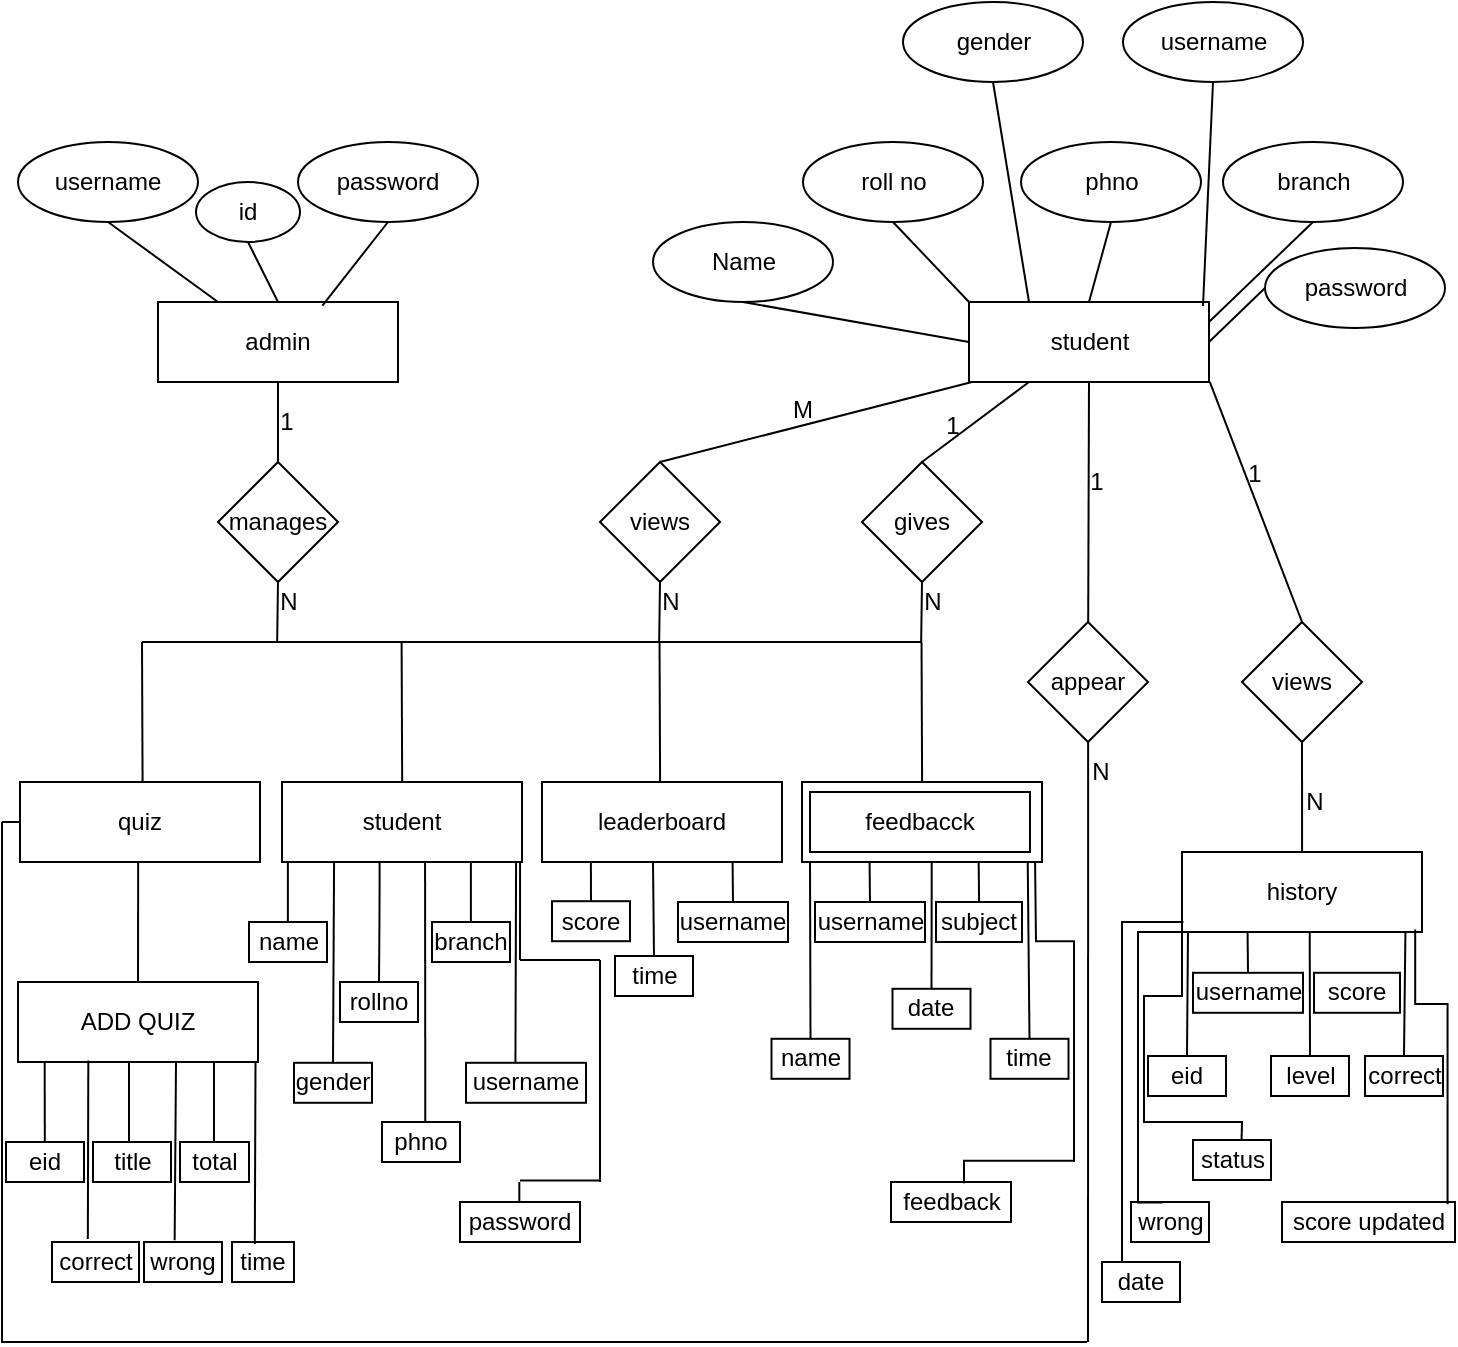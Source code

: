 <mxfile version="15.2.9" type="github">
  <diagram id="kgpKYQtTHZ0yAKxKKP6v" name="Page-1">
    <mxGraphModel dx="1351" dy="769" grid="1" gridSize="10" guides="1" tooltips="1" connect="1" arrows="1" fold="1" page="1" pageScale="1" pageWidth="850" pageHeight="1100" math="0" shadow="0">
      <root>
        <mxCell id="0" />
        <mxCell id="1" parent="0" />
        <mxCell id="Yq7Mh-y1mIm_HaebA1xc-1" value="admin" style="rounded=0;whiteSpace=wrap;html=1;labelBackgroundColor=none;fillColor=none;" parent="1" vertex="1">
          <mxGeometry x="198" y="160" width="120" height="40" as="geometry" />
        </mxCell>
        <mxCell id="Yq7Mh-y1mIm_HaebA1xc-2" value="student" style="rounded=0;whiteSpace=wrap;html=1;labelBackgroundColor=none;fillColor=none;" parent="1" vertex="1">
          <mxGeometry x="603.5" y="160" width="120" height="40" as="geometry" />
        </mxCell>
        <mxCell id="Yq7Mh-y1mIm_HaebA1xc-3" value="username" style="ellipse;whiteSpace=wrap;html=1;labelBackgroundColor=none;fillColor=none;" parent="1" vertex="1">
          <mxGeometry x="128" y="80" width="90" height="40" as="geometry" />
        </mxCell>
        <mxCell id="Yq7Mh-y1mIm_HaebA1xc-4" value="password" style="ellipse;whiteSpace=wrap;html=1;labelBackgroundColor=none;fillColor=none;" parent="1" vertex="1">
          <mxGeometry x="268" y="80" width="90" height="40" as="geometry" />
        </mxCell>
        <mxCell id="Yq7Mh-y1mIm_HaebA1xc-7" value="" style="endArrow=none;html=1;entryX=0.5;entryY=1;entryDx=0;entryDy=0;exitX=0.25;exitY=0;exitDx=0;exitDy=0;labelBackgroundColor=none;" parent="1" source="Yq7Mh-y1mIm_HaebA1xc-1" target="Yq7Mh-y1mIm_HaebA1xc-3" edge="1">
          <mxGeometry width="50" height="50" relative="1" as="geometry">
            <mxPoint x="248" y="160" as="sourcePoint" />
            <mxPoint x="488" y="290" as="targetPoint" />
          </mxGeometry>
        </mxCell>
        <mxCell id="Yq7Mh-y1mIm_HaebA1xc-8" value="" style="endArrow=none;html=1;entryX=0.5;entryY=1;entryDx=0;entryDy=0;exitX=0.685;exitY=0.044;exitDx=0;exitDy=0;exitPerimeter=0;labelBackgroundColor=none;" parent="1" source="Yq7Mh-y1mIm_HaebA1xc-1" target="Yq7Mh-y1mIm_HaebA1xc-4" edge="1">
          <mxGeometry width="50" height="50" relative="1" as="geometry">
            <mxPoint x="238" y="170" as="sourcePoint" />
            <mxPoint x="214.715" y="124.188" as="targetPoint" />
          </mxGeometry>
        </mxCell>
        <mxCell id="Yq7Mh-y1mIm_HaebA1xc-10" value="roll no" style="ellipse;whiteSpace=wrap;html=1;labelBackgroundColor=none;fillColor=none;" parent="1" vertex="1">
          <mxGeometry x="520.5" y="80" width="90" height="40" as="geometry" />
        </mxCell>
        <mxCell id="Yq7Mh-y1mIm_HaebA1xc-16" value="phno" style="ellipse;whiteSpace=wrap;html=1;labelBackgroundColor=none;fillColor=none;" parent="1" vertex="1">
          <mxGeometry x="629.5" y="80" width="90" height="40" as="geometry" />
        </mxCell>
        <mxCell id="Yq7Mh-y1mIm_HaebA1xc-17" value="branch" style="ellipse;whiteSpace=wrap;html=1;fillColor=none;" parent="1" vertex="1">
          <mxGeometry x="730.5" y="80" width="90" height="40" as="geometry" />
        </mxCell>
        <mxCell id="Yq7Mh-y1mIm_HaebA1xc-18" value="gender" style="ellipse;whiteSpace=wrap;html=1;labelBackgroundColor=none;fillColor=none;" parent="1" vertex="1">
          <mxGeometry x="570.5" y="10" width="90" height="40" as="geometry" />
        </mxCell>
        <mxCell id="Yq7Mh-y1mIm_HaebA1xc-19" value="password" style="ellipse;whiteSpace=wrap;html=1;fillColor=none;" parent="1" vertex="1">
          <mxGeometry x="751.5" y="133" width="90" height="40" as="geometry" />
        </mxCell>
        <mxCell id="Yq7Mh-y1mIm_HaebA1xc-20" value="username" style="ellipse;whiteSpace=wrap;html=1;labelBackgroundColor=none;fillColor=none;" parent="1" vertex="1">
          <mxGeometry x="680.5" y="10" width="90" height="40" as="geometry" />
        </mxCell>
        <mxCell id="Yq7Mh-y1mIm_HaebA1xc-21" value="Name" style="ellipse;whiteSpace=wrap;html=1;labelBackgroundColor=none;fillColor=none;" parent="1" vertex="1">
          <mxGeometry x="445.5" y="120" width="90" height="40" as="geometry" />
        </mxCell>
        <mxCell id="Yq7Mh-y1mIm_HaebA1xc-26" value="" style="endArrow=none;html=1;entryX=0.5;entryY=1;entryDx=0;entryDy=0;labelBackgroundColor=none;" parent="1" target="Yq7Mh-y1mIm_HaebA1xc-20" edge="1">
          <mxGeometry width="50" height="50" relative="1" as="geometry">
            <mxPoint x="720.5" y="162" as="sourcePoint" />
            <mxPoint x="720.5" y="90" as="targetPoint" />
          </mxGeometry>
        </mxCell>
        <mxCell id="Yq7Mh-y1mIm_HaebA1xc-27" value="" style="endArrow=none;html=1;exitX=0.25;exitY=0;exitDx=0;exitDy=0;entryX=0.5;entryY=1;entryDx=0;entryDy=0;labelBackgroundColor=none;" parent="1" source="Yq7Mh-y1mIm_HaebA1xc-2" target="Yq7Mh-y1mIm_HaebA1xc-18" edge="1">
          <mxGeometry width="50" height="50" relative="1" as="geometry">
            <mxPoint x="620.5" y="172.0" as="sourcePoint" />
            <mxPoint x="620.5" y="60" as="targetPoint" />
          </mxGeometry>
        </mxCell>
        <mxCell id="Yq7Mh-y1mIm_HaebA1xc-28" value="" style="endArrow=none;html=1;entryX=0.5;entryY=1;entryDx=0;entryDy=0;exitX=1;exitY=0.25;exitDx=0;exitDy=0;labelBackgroundColor=none;" parent="1" source="Yq7Mh-y1mIm_HaebA1xc-2" target="Yq7Mh-y1mIm_HaebA1xc-17" edge="1">
          <mxGeometry width="50" height="50" relative="1" as="geometry">
            <mxPoint x="733.06" y="181.96" as="sourcePoint" />
            <mxPoint x="745.5" y="70.0" as="targetPoint" />
          </mxGeometry>
        </mxCell>
        <mxCell id="Yq7Mh-y1mIm_HaebA1xc-29" value="" style="endArrow=none;html=1;entryX=0;entryY=0.5;entryDx=0;entryDy=0;exitX=1;exitY=0.5;exitDx=0;exitDy=0;labelBackgroundColor=none;" parent="1" source="Yq7Mh-y1mIm_HaebA1xc-2" target="Yq7Mh-y1mIm_HaebA1xc-19" edge="1">
          <mxGeometry width="50" height="50" relative="1" as="geometry">
            <mxPoint x="743.06" y="191.96" as="sourcePoint" />
            <mxPoint x="755.5" y="80.0" as="targetPoint" />
          </mxGeometry>
        </mxCell>
        <mxCell id="Yq7Mh-y1mIm_HaebA1xc-30" value="" style="endArrow=none;html=1;entryX=0;entryY=0.5;entryDx=0;entryDy=0;exitX=0.5;exitY=1;exitDx=0;exitDy=0;labelBackgroundColor=none;" parent="1" source="Yq7Mh-y1mIm_HaebA1xc-21" target="Yq7Mh-y1mIm_HaebA1xc-2" edge="1">
          <mxGeometry width="50" height="50" relative="1" as="geometry">
            <mxPoint x="753.06" y="201.96" as="sourcePoint" />
            <mxPoint x="765.5" y="90.0" as="targetPoint" />
          </mxGeometry>
        </mxCell>
        <mxCell id="Yq7Mh-y1mIm_HaebA1xc-31" value="" style="endArrow=none;html=1;entryX=0.5;entryY=1;entryDx=0;entryDy=0;exitX=0;exitY=0;exitDx=0;exitDy=0;labelBackgroundColor=none;" parent="1" source="Yq7Mh-y1mIm_HaebA1xc-2" target="Yq7Mh-y1mIm_HaebA1xc-10" edge="1">
          <mxGeometry width="50" height="50" relative="1" as="geometry">
            <mxPoint x="763.06" y="211.96" as="sourcePoint" />
            <mxPoint x="775.5" y="100.0" as="targetPoint" />
          </mxGeometry>
        </mxCell>
        <mxCell id="Yq7Mh-y1mIm_HaebA1xc-32" value="" style="endArrow=none;html=1;entryX=0.5;entryY=1;entryDx=0;entryDy=0;exitX=0.5;exitY=0;exitDx=0;exitDy=0;labelBackgroundColor=none;" parent="1" source="Yq7Mh-y1mIm_HaebA1xc-2" target="Yq7Mh-y1mIm_HaebA1xc-16" edge="1">
          <mxGeometry width="50" height="50" relative="1" as="geometry">
            <mxPoint x="773.06" y="221.96" as="sourcePoint" />
            <mxPoint x="785.5" y="110.0" as="targetPoint" />
          </mxGeometry>
        </mxCell>
        <mxCell id="Yq7Mh-y1mIm_HaebA1xc-34" value="quiz" style="rounded=0;whiteSpace=wrap;html=1;labelBackgroundColor=none;fillColor=none;" parent="1" vertex="1">
          <mxGeometry x="129" y="400" width="120" height="40" as="geometry" />
        </mxCell>
        <mxCell id="Yq7Mh-y1mIm_HaebA1xc-35" value="manages" style="rhombus;whiteSpace=wrap;html=1;labelBackgroundColor=none;fillColor=none;" parent="1" vertex="1">
          <mxGeometry x="228" y="240" width="60" height="60" as="geometry" />
        </mxCell>
        <mxCell id="Yq7Mh-y1mIm_HaebA1xc-36" value="" style="endArrow=none;html=1;entryX=0.5;entryY=1;entryDx=0;entryDy=0;exitX=0.5;exitY=0;exitDx=0;exitDy=0;labelBackgroundColor=none;" parent="1" source="Yq7Mh-y1mIm_HaebA1xc-35" target="Yq7Mh-y1mIm_HaebA1xc-1" edge="1">
          <mxGeometry width="50" height="50" relative="1" as="geometry">
            <mxPoint x="300" y="270" as="sourcePoint" />
            <mxPoint x="350" y="220" as="targetPoint" />
          </mxGeometry>
        </mxCell>
        <mxCell id="Yq7Mh-y1mIm_HaebA1xc-38" value="" style="endArrow=none;html=1;exitX=0.5;exitY=0;exitDx=0;exitDy=0;labelBackgroundColor=none;" parent="1" edge="1">
          <mxGeometry width="50" height="50" relative="1" as="geometry">
            <mxPoint x="257.58" y="330" as="sourcePoint" />
            <mxPoint x="258" y="300" as="targetPoint" />
          </mxGeometry>
        </mxCell>
        <mxCell id="Yq7Mh-y1mIm_HaebA1xc-39" value="appear" style="rhombus;whiteSpace=wrap;html=1;labelBackgroundColor=none;fillColor=none;" parent="1" vertex="1">
          <mxGeometry x="633" y="320" width="60" height="60" as="geometry" />
        </mxCell>
        <mxCell id="Yq7Mh-y1mIm_HaebA1xc-41" value="" style="endArrow=none;html=1;entryX=0.5;entryY=1;entryDx=0;entryDy=0;labelBackgroundColor=none;" parent="1" source="Yq7Mh-y1mIm_HaebA1xc-39" target="Yq7Mh-y1mIm_HaebA1xc-2" edge="1">
          <mxGeometry width="50" height="50" relative="1" as="geometry">
            <mxPoint x="420" y="230" as="sourcePoint" />
            <mxPoint x="470" y="180" as="targetPoint" />
          </mxGeometry>
        </mxCell>
        <mxCell id="Yq7Mh-y1mIm_HaebA1xc-44" value="" style="endArrow=none;html=1;exitX=0.5;exitY=0;exitDx=0;exitDy=0;labelBackgroundColor=none;" parent="1" edge="1">
          <mxGeometry width="50" height="50" relative="1" as="geometry">
            <mxPoint x="188" y="500" as="sourcePoint" />
            <mxPoint x="188.08" y="440" as="targetPoint" />
          </mxGeometry>
        </mxCell>
        <mxCell id="Yq7Mh-y1mIm_HaebA1xc-52" value="" style="endArrow=none;html=1;labelBackgroundColor=none;" parent="1" edge="1">
          <mxGeometry width="50" height="50" relative="1" as="geometry">
            <mxPoint x="190" y="330" as="sourcePoint" />
            <mxPoint x="580" y="330" as="targetPoint" />
          </mxGeometry>
        </mxCell>
        <mxCell id="Yq7Mh-y1mIm_HaebA1xc-53" value="" style="endArrow=none;html=1;exitX=0.5;exitY=0;exitDx=0;exitDy=0;labelBackgroundColor=none;" parent="1" edge="1">
          <mxGeometry width="50" height="50" relative="1" as="geometry">
            <mxPoint x="190.29" y="400" as="sourcePoint" />
            <mxPoint x="190" y="330" as="targetPoint" />
          </mxGeometry>
        </mxCell>
        <mxCell id="Yq7Mh-y1mIm_HaebA1xc-54" value="student" style="rounded=0;whiteSpace=wrap;html=1;labelBackgroundColor=none;fillColor=none;" parent="1" vertex="1">
          <mxGeometry x="260" y="400" width="120" height="40" as="geometry" />
        </mxCell>
        <mxCell id="Yq7Mh-y1mIm_HaebA1xc-57" value="leaderboard" style="rounded=0;whiteSpace=wrap;html=1;labelBackgroundColor=none;fillColor=none;" parent="1" vertex="1">
          <mxGeometry x="390" y="400" width="120" height="40" as="geometry" />
        </mxCell>
        <mxCell id="Yq7Mh-y1mIm_HaebA1xc-59" value="" style="endArrow=none;html=1;labelBackgroundColor=none;exitX=0.5;exitY=0;exitDx=0;exitDy=0;" parent="1" edge="1" source="Yq7Mh-y1mIm_HaebA1xc-88">
          <mxGeometry width="50" height="50" relative="1" as="geometry">
            <mxPoint x="485.21" y="470" as="sourcePoint" />
            <mxPoint x="485.29" y="440" as="targetPoint" />
          </mxGeometry>
        </mxCell>
        <mxCell id="Yq7Mh-y1mIm_HaebA1xc-60" value="" style="rounded=0;whiteSpace=wrap;html=1;labelBackgroundColor=none;fillColor=none;" parent="1" vertex="1">
          <mxGeometry x="520" y="400" width="120" height="40" as="geometry" />
        </mxCell>
        <mxCell id="Yq7Mh-y1mIm_HaebA1xc-63" value="" style="endArrow=none;html=1;entryX=0.5;entryY=1;entryDx=0;entryDy=0;exitX=0.5;exitY=0;exitDx=0;exitDy=0;labelBackgroundColor=none;" parent="1" edge="1">
          <mxGeometry width="50" height="50" relative="1" as="geometry">
            <mxPoint x="141.41" y="580" as="sourcePoint" />
            <mxPoint x="141.33" y="540" as="targetPoint" />
          </mxGeometry>
        </mxCell>
        <mxCell id="Yq7Mh-y1mIm_HaebA1xc-64" value="ADD QUIZ" style="rounded=0;whiteSpace=wrap;html=1;labelBackgroundColor=none;fillColor=none;" parent="1" vertex="1">
          <mxGeometry x="128" y="500" width="120" height="40" as="geometry" />
        </mxCell>
        <mxCell id="Yq7Mh-y1mIm_HaebA1xc-66" value="" style="endArrow=none;html=1;entryX=0.5;entryY=1;entryDx=0;entryDy=0;exitX=0.5;exitY=0;exitDx=0;exitDy=0;labelBackgroundColor=none;" parent="1" edge="1">
          <mxGeometry width="50" height="50" relative="1" as="geometry">
            <mxPoint x="183.5" y="580" as="sourcePoint" />
            <mxPoint x="183.5" y="540" as="targetPoint" />
          </mxGeometry>
        </mxCell>
        <mxCell id="Yq7Mh-y1mIm_HaebA1xc-70" value="" style="endArrow=none;html=1;entryX=0.343;entryY=0.982;entryDx=0;entryDy=0;exitX=0.389;exitY=-0.078;exitDx=0;exitDy=0;entryPerimeter=0;labelBackgroundColor=none;exitPerimeter=0;" parent="1" edge="1">
          <mxGeometry width="50" height="50" relative="1" as="geometry">
            <mxPoint x="162.921" y="628.44" as="sourcePoint" />
            <mxPoint x="163.16" y="539.28" as="targetPoint" />
          </mxGeometry>
        </mxCell>
        <mxCell id="Yq7Mh-y1mIm_HaebA1xc-76" value="" style="endArrow=none;html=1;entryX=0.5;entryY=1;entryDx=0;entryDy=0;exitX=0.393;exitY=-0.042;exitDx=0;exitDy=0;labelBackgroundColor=none;exitPerimeter=0;" parent="1" edge="1" source="Yq7Mh-y1mIm_HaebA1xc-96">
          <mxGeometry width="50" height="50" relative="1" as="geometry">
            <mxPoint x="206.25" y="610" as="sourcePoint" />
            <mxPoint x="207" y="540" as="targetPoint" />
          </mxGeometry>
        </mxCell>
        <mxCell id="Yq7Mh-y1mIm_HaebA1xc-80" value="" style="endArrow=none;html=1;entryX=0.5;entryY=1;entryDx=0;entryDy=0;labelBackgroundColor=none;" parent="1" edge="1">
          <mxGeometry width="50" height="50" relative="1" as="geometry">
            <mxPoint x="262.94" y="470" as="sourcePoint" />
            <mxPoint x="262.94" y="440" as="targetPoint" />
            <Array as="points">
              <mxPoint x="262.94" y="460" />
            </Array>
          </mxGeometry>
        </mxCell>
        <mxCell id="Yq7Mh-y1mIm_HaebA1xc-82" value="" style="endArrow=none;html=1;exitX=0.5;exitY=0;exitDx=0;exitDy=0;labelBackgroundColor=none;" parent="1" edge="1">
          <mxGeometry width="50" height="50" relative="1" as="geometry">
            <mxPoint x="320.09" y="400" as="sourcePoint" />
            <mxPoint x="319.8" y="330" as="targetPoint" />
          </mxGeometry>
        </mxCell>
        <mxCell id="Yq7Mh-y1mIm_HaebA1xc-83" value="" style="endArrow=none;html=1;exitX=0.5;exitY=0;exitDx=0;exitDy=0;labelBackgroundColor=none;" parent="1" edge="1">
          <mxGeometry width="50" height="50" relative="1" as="geometry">
            <mxPoint x="449.05" y="400" as="sourcePoint" />
            <mxPoint x="448.76" y="330" as="targetPoint" />
          </mxGeometry>
        </mxCell>
        <mxCell id="Yq7Mh-y1mIm_HaebA1xc-84" value="" style="endArrow=none;html=1;exitX=0.5;exitY=0;exitDx=0;exitDy=0;labelBackgroundColor=none;" parent="1" edge="1">
          <mxGeometry width="50" height="50" relative="1" as="geometry">
            <mxPoint x="580.05" y="400" as="sourcePoint" />
            <mxPoint x="579.76" y="330" as="targetPoint" />
          </mxGeometry>
        </mxCell>
        <mxCell id="Yq7Mh-y1mIm_HaebA1xc-85" value="&lt;span&gt;feedbacck&lt;/span&gt;" style="rounded=0;whiteSpace=wrap;html=1;labelBackgroundColor=none;fillColor=none;" parent="1" vertex="1">
          <mxGeometry x="524" y="405" width="110" height="30" as="geometry" />
        </mxCell>
        <mxCell id="Yq7Mh-y1mIm_HaebA1xc-86" value="name" style="rounded=0;whiteSpace=wrap;html=1;labelBackgroundColor=none;fillColor=none;" parent="1" vertex="1">
          <mxGeometry x="243.5" y="470" width="39" height="20" as="geometry" />
        </mxCell>
        <mxCell id="Yq7Mh-y1mIm_HaebA1xc-88" value="username" style="rounded=0;whiteSpace=wrap;html=1;labelBackgroundColor=none;fillColor=none;" parent="1" vertex="1">
          <mxGeometry x="458" y="460" width="55" height="20" as="geometry" />
        </mxCell>
        <mxCell id="Yq7Mh-y1mIm_HaebA1xc-89" value="" style="endArrow=none;html=1;entryX=0.5;entryY=1;entryDx=0;entryDy=0;exitX=0.5;exitY=0;exitDx=0;exitDy=0;labelBackgroundColor=none;" parent="1" edge="1" source="Yq7Mh-y1mIm_HaebA1xc-91">
          <mxGeometry width="50" height="50" relative="1" as="geometry">
            <mxPoint x="524" y="479.6" as="sourcePoint" />
            <mxPoint x="524" y="439.6" as="targetPoint" />
          </mxGeometry>
        </mxCell>
        <mxCell id="Yq7Mh-y1mIm_HaebA1xc-90" value="" style="endArrow=none;html=1;entryX=0.5;entryY=1;entryDx=0;entryDy=0;labelBackgroundColor=none;exitX=0.5;exitY=0;exitDx=0;exitDy=0;" parent="1" edge="1" source="Yq7Mh-y1mIm_HaebA1xc-92">
          <mxGeometry width="50" height="50" relative="1" as="geometry">
            <mxPoint x="585" y="480" as="sourcePoint" />
            <mxPoint x="584.86" y="440" as="targetPoint" />
          </mxGeometry>
        </mxCell>
        <mxCell id="Yq7Mh-y1mIm_HaebA1xc-91" value="name" style="rounded=0;whiteSpace=wrap;html=1;labelBackgroundColor=none;fillColor=none;" parent="1" vertex="1">
          <mxGeometry x="504.75" y="528.4" width="39" height="20" as="geometry" />
        </mxCell>
        <mxCell id="Yq7Mh-y1mIm_HaebA1xc-92" value="date" style="rounded=0;whiteSpace=wrap;html=1;labelBackgroundColor=none;fillColor=none;" parent="1" vertex="1">
          <mxGeometry x="565.25" y="503.4" width="39" height="20" as="geometry" />
        </mxCell>
        <mxCell id="Yq7Mh-y1mIm_HaebA1xc-93" value="eid" style="rounded=0;whiteSpace=wrap;html=1;labelBackgroundColor=none;fillColor=none;" parent="1" vertex="1">
          <mxGeometry x="122" y="580" width="39" height="20" as="geometry" />
        </mxCell>
        <mxCell id="Yq7Mh-y1mIm_HaebA1xc-94" value="&lt;font style=&quot;font-size: 12px&quot;&gt;correct&lt;/font&gt;" style="rounded=0;whiteSpace=wrap;html=1;labelBackgroundColor=none;fillColor=none;" parent="1" vertex="1">
          <mxGeometry x="145" y="630" width="43.5" height="20" as="geometry" />
        </mxCell>
        <mxCell id="Yq7Mh-y1mIm_HaebA1xc-95" value="title" style="rounded=0;whiteSpace=wrap;html=1;labelBackgroundColor=none;fillColor=none;" parent="1" vertex="1">
          <mxGeometry x="165.5" y="580" width="39" height="20" as="geometry" />
        </mxCell>
        <mxCell id="Yq7Mh-y1mIm_HaebA1xc-96" value="wrong" style="rounded=0;whiteSpace=wrap;html=1;labelBackgroundColor=none;fillColor=none;" parent="1" vertex="1">
          <mxGeometry x="191" y="630" width="39" height="20" as="geometry" />
        </mxCell>
        <mxCell id="Yq7Mh-y1mIm_HaebA1xc-99" value="" style="endArrow=none;html=1;entryX=0.5;entryY=1;entryDx=0;entryDy=0;labelBackgroundColor=none;" parent="1" edge="1">
          <mxGeometry width="50" height="50" relative="1" as="geometry">
            <mxPoint x="663" y="680" as="sourcePoint" />
            <mxPoint x="663.08" y="380" as="targetPoint" />
          </mxGeometry>
        </mxCell>
        <mxCell id="Yq7Mh-y1mIm_HaebA1xc-100" value="" style="endArrow=none;html=1;labelBackgroundColor=none;" parent="1" edge="1">
          <mxGeometry width="50" height="50" relative="1" as="geometry">
            <mxPoint x="662.5" y="680" as="sourcePoint" />
            <mxPoint x="119.5" y="680" as="targetPoint" />
          </mxGeometry>
        </mxCell>
        <mxCell id="Yq7Mh-y1mIm_HaebA1xc-101" value="" style="endArrow=none;html=1;labelBackgroundColor=none;" parent="1" edge="1">
          <mxGeometry width="50" height="50" relative="1" as="geometry">
            <mxPoint x="120" y="680" as="sourcePoint" />
            <mxPoint x="120" y="420" as="targetPoint" />
          </mxGeometry>
        </mxCell>
        <mxCell id="Yq7Mh-y1mIm_HaebA1xc-102" value="" style="endArrow=none;html=1;exitX=0;exitY=0.5;exitDx=0;exitDy=0;labelBackgroundColor=none;" parent="1" source="Yq7Mh-y1mIm_HaebA1xc-34" edge="1">
          <mxGeometry width="50" height="50" relative="1" as="geometry">
            <mxPoint x="190" y="430" as="sourcePoint" />
            <mxPoint x="120" y="420" as="targetPoint" />
          </mxGeometry>
        </mxCell>
        <mxCell id="Yq7Mh-y1mIm_HaebA1xc-103" value="" style="endArrow=none;html=1;exitX=0.5;exitY=0;exitDx=0;exitDy=0;labelBackgroundColor=none;" parent="1" source="Yq7Mh-y1mIm_HaebA1xc-104" edge="1">
          <mxGeometry width="50" height="50" relative="1" as="geometry">
            <mxPoint x="450" y="230" as="sourcePoint" />
            <mxPoint x="605" y="200" as="targetPoint" />
          </mxGeometry>
        </mxCell>
        <mxCell id="Yq7Mh-y1mIm_HaebA1xc-104" value="views" style="rhombus;whiteSpace=wrap;html=1;labelBackgroundColor=none;fillColor=none;" parent="1" vertex="1">
          <mxGeometry x="419" y="240" width="60" height="60" as="geometry" />
        </mxCell>
        <mxCell id="Yq7Mh-y1mIm_HaebA1xc-105" value="" style="endArrow=none;html=1;exitX=0.5;exitY=0;exitDx=0;exitDy=0;labelBackgroundColor=none;" parent="1" edge="1">
          <mxGeometry width="50" height="50" relative="1" as="geometry">
            <mxPoint x="448.58" y="330" as="sourcePoint" />
            <mxPoint x="449" y="300" as="targetPoint" />
          </mxGeometry>
        </mxCell>
        <mxCell id="Yq7Mh-y1mIm_HaebA1xc-106" value="" style="endArrow=none;html=1;exitX=0.5;exitY=0;exitDx=0;exitDy=0;entryX=0.25;entryY=1;entryDx=0;entryDy=0;labelBackgroundColor=none;" parent="1" source="Yq7Mh-y1mIm_HaebA1xc-107" target="Yq7Mh-y1mIm_HaebA1xc-2" edge="1">
          <mxGeometry width="50" height="50" relative="1" as="geometry">
            <mxPoint x="581" y="230" as="sourcePoint" />
            <mxPoint x="736" y="200" as="targetPoint" />
          </mxGeometry>
        </mxCell>
        <mxCell id="Yq7Mh-y1mIm_HaebA1xc-107" value="gives" style="rhombus;whiteSpace=wrap;html=1;labelBackgroundColor=none;fillColor=none;" parent="1" vertex="1">
          <mxGeometry x="550" y="240" width="60" height="60" as="geometry" />
        </mxCell>
        <mxCell id="Yq7Mh-y1mIm_HaebA1xc-108" value="" style="endArrow=none;html=1;exitX=0.5;exitY=0;exitDx=0;exitDy=0;labelBackgroundColor=none;" parent="1" edge="1">
          <mxGeometry width="50" height="50" relative="1" as="geometry">
            <mxPoint x="579.58" y="330" as="sourcePoint" />
            <mxPoint x="580" y="300" as="targetPoint" />
          </mxGeometry>
        </mxCell>
        <mxCell id="Yq7Mh-y1mIm_HaebA1xc-109" value="" style="endArrow=none;html=1;entryX=0.5;entryY=1;entryDx=0;entryDy=0;labelBackgroundColor=none;" parent="1" edge="1">
          <mxGeometry width="50" height="50" relative="1" as="geometry">
            <mxPoint x="770" y="320" as="sourcePoint" />
            <mxPoint x="723.9" y="199.9" as="targetPoint" />
          </mxGeometry>
        </mxCell>
        <mxCell id="Yq7Mh-y1mIm_HaebA1xc-110" value="views" style="rhombus;whiteSpace=wrap;html=1;labelBackgroundColor=none;fillColor=none;" parent="1" vertex="1">
          <mxGeometry x="740" y="320" width="60" height="60" as="geometry" />
        </mxCell>
        <mxCell id="Yq7Mh-y1mIm_HaebA1xc-111" value="history" style="rounded=0;whiteSpace=wrap;html=1;fillColor=none;" parent="1" vertex="1">
          <mxGeometry x="710" y="435" width="120" height="40" as="geometry" />
        </mxCell>
        <mxCell id="Yq7Mh-y1mIm_HaebA1xc-112" value="" style="endArrow=none;html=1;exitX=0.5;exitY=0;exitDx=0;exitDy=0;labelBackgroundColor=none;" parent="1" edge="1">
          <mxGeometry width="50" height="50" relative="1" as="geometry">
            <mxPoint x="770.05" y="435" as="sourcePoint" />
            <mxPoint x="770" y="380" as="targetPoint" />
          </mxGeometry>
        </mxCell>
        <mxCell id="Yq7Mh-y1mIm_HaebA1xc-113" value="1" style="text;html=1;align=center;verticalAlign=middle;resizable=0;points=[];autosize=1;strokeColor=none;fillColor=none;labelBackgroundColor=none;" parent="1" vertex="1">
          <mxGeometry x="252" y="210" width="20" height="20" as="geometry" />
        </mxCell>
        <mxCell id="Yq7Mh-y1mIm_HaebA1xc-114" value="N" style="text;html=1;align=center;verticalAlign=middle;resizable=0;points=[];autosize=1;strokeColor=none;fillColor=none;labelBackgroundColor=none;" parent="1" vertex="1">
          <mxGeometry x="253" y="300" width="20" height="20" as="geometry" />
        </mxCell>
        <mxCell id="Yq7Mh-y1mIm_HaebA1xc-115" value="M" style="text;html=1;align=center;verticalAlign=middle;resizable=0;points=[];autosize=1;strokeColor=none;fillColor=none;rotation=0;labelBackgroundColor=none;" parent="1" vertex="1">
          <mxGeometry x="505" y="204" width="30" height="20" as="geometry" />
        </mxCell>
        <mxCell id="Yq7Mh-y1mIm_HaebA1xc-116" value="N" style="text;html=1;align=center;verticalAlign=middle;resizable=0;points=[];autosize=1;strokeColor=none;fillColor=none;labelBackgroundColor=none;" parent="1" vertex="1">
          <mxGeometry x="443.5" y="300" width="20" height="20" as="geometry" />
        </mxCell>
        <mxCell id="Yq7Mh-y1mIm_HaebA1xc-117" value="N" style="text;html=1;align=center;verticalAlign=middle;resizable=0;points=[];autosize=1;strokeColor=none;fillColor=none;labelBackgroundColor=none;" parent="1" vertex="1">
          <mxGeometry x="574.5" y="300" width="20" height="20" as="geometry" />
        </mxCell>
        <mxCell id="Yq7Mh-y1mIm_HaebA1xc-118" value="1" style="text;html=1;align=center;verticalAlign=middle;resizable=0;points=[];autosize=1;strokeColor=none;fillColor=none;labelBackgroundColor=none;" parent="1" vertex="1">
          <mxGeometry x="584.5" y="212" width="20" height="20" as="geometry" />
        </mxCell>
        <mxCell id="Yq7Mh-y1mIm_HaebA1xc-119" value="1" style="text;html=1;align=center;verticalAlign=middle;resizable=0;points=[];autosize=1;strokeColor=none;fillColor=none;labelBackgroundColor=none;" parent="1" vertex="1">
          <mxGeometry x="656.5" y="240" width="20" height="20" as="geometry" />
        </mxCell>
        <mxCell id="Yq7Mh-y1mIm_HaebA1xc-120" value="N" style="text;html=1;align=center;verticalAlign=middle;resizable=0;points=[];autosize=1;strokeColor=none;fillColor=none;labelBackgroundColor=none;" parent="1" vertex="1">
          <mxGeometry x="658.5" y="385" width="20" height="20" as="geometry" />
        </mxCell>
        <mxCell id="Yq7Mh-y1mIm_HaebA1xc-121" value="1" style="text;html=1;align=center;verticalAlign=middle;resizable=0;points=[];autosize=1;strokeColor=none;fillColor=none;labelBackgroundColor=none;" parent="1" vertex="1">
          <mxGeometry x="735.5" y="236" width="20" height="20" as="geometry" />
        </mxCell>
        <mxCell id="Yq7Mh-y1mIm_HaebA1xc-122" value="N" style="text;html=1;align=center;verticalAlign=middle;resizable=0;points=[];autosize=1;strokeColor=none;fillColor=none;labelBackgroundColor=none;" parent="1" vertex="1">
          <mxGeometry x="765.5" y="400" width="20" height="20" as="geometry" />
        </mxCell>
        <mxCell id="b6D2noQCSVHpE0HIoDoo-3" value="" style="endArrow=none;html=1;entryX=0.5;entryY=1;entryDx=0;entryDy=0;exitX=0.368;exitY=0.047;exitDx=0;exitDy=0;labelBackgroundColor=none;exitPerimeter=0;" edge="1" parent="1" source="b6D2noQCSVHpE0HIoDoo-6">
          <mxGeometry width="50" height="50" relative="1" as="geometry">
            <mxPoint x="246" y="610" as="sourcePoint" />
            <mxPoint x="246.75" y="540" as="targetPoint" />
          </mxGeometry>
        </mxCell>
        <mxCell id="b6D2noQCSVHpE0HIoDoo-4" value="" style="endArrow=none;html=1;entryX=0.5;entryY=1;entryDx=0;entryDy=0;exitX=0.5;exitY=0;exitDx=0;exitDy=0;labelBackgroundColor=none;" edge="1" parent="1">
          <mxGeometry width="50" height="50" relative="1" as="geometry">
            <mxPoint x="226" y="580" as="sourcePoint" />
            <mxPoint x="226" y="540" as="targetPoint" />
          </mxGeometry>
        </mxCell>
        <mxCell id="b6D2noQCSVHpE0HIoDoo-5" value="total" style="rounded=0;whiteSpace=wrap;html=1;labelBackgroundColor=none;fillColor=none;" vertex="1" parent="1">
          <mxGeometry x="209" y="580" width="34.5" height="20" as="geometry" />
        </mxCell>
        <mxCell id="b6D2noQCSVHpE0HIoDoo-6" value="time" style="rounded=0;whiteSpace=wrap;html=1;labelBackgroundColor=none;fillColor=none;" vertex="1" parent="1">
          <mxGeometry x="235" y="630" width="31" height="20" as="geometry" />
        </mxCell>
        <mxCell id="b6D2noQCSVHpE0HIoDoo-7" value="id" style="ellipse;whiteSpace=wrap;html=1;labelBackgroundColor=none;fillColor=none;" vertex="1" parent="1">
          <mxGeometry x="217" y="100" width="52" height="30" as="geometry" />
        </mxCell>
        <mxCell id="b6D2noQCSVHpE0HIoDoo-8" value="" style="endArrow=none;html=1;entryX=0.5;entryY=1;entryDx=0;entryDy=0;exitX=0.5;exitY=0;exitDx=0;exitDy=0;labelBackgroundColor=none;" edge="1" parent="1" target="b6D2noQCSVHpE0HIoDoo-7" source="Yq7Mh-y1mIm_HaebA1xc-1">
          <mxGeometry width="50" height="50" relative="1" as="geometry">
            <mxPoint x="290.2" y="171.76" as="sourcePoint" />
            <mxPoint x="224.715" y="134.188" as="targetPoint" />
          </mxGeometry>
        </mxCell>
        <mxCell id="b6D2noQCSVHpE0HIoDoo-9" value="" style="endArrow=none;html=1;entryX=0.5;entryY=1;entryDx=0;entryDy=0;labelBackgroundColor=none;exitX=0.5;exitY=0;exitDx=0;exitDy=0;" edge="1" parent="1" source="b6D2noQCSVHpE0HIoDoo-10">
          <mxGeometry width="50" height="50" relative="1" as="geometry">
            <mxPoint x="308.8" y="470" as="sourcePoint" />
            <mxPoint x="308.8" y="440" as="targetPoint" />
            <Array as="points">
              <mxPoint x="308.8" y="460" />
            </Array>
          </mxGeometry>
        </mxCell>
        <mxCell id="b6D2noQCSVHpE0HIoDoo-10" value="rollno" style="rounded=0;whiteSpace=wrap;html=1;labelBackgroundColor=none;fillColor=none;" vertex="1" parent="1">
          <mxGeometry x="289" y="500" width="39" height="20" as="geometry" />
        </mxCell>
        <mxCell id="b6D2noQCSVHpE0HIoDoo-11" value="" style="endArrow=none;html=1;entryX=0.5;entryY=1;entryDx=0;entryDy=0;labelBackgroundColor=none;" edge="1" parent="1">
          <mxGeometry width="50" height="50" relative="1" as="geometry">
            <mxPoint x="354.44" y="470" as="sourcePoint" />
            <mxPoint x="354.44" y="440" as="targetPoint" />
            <Array as="points">
              <mxPoint x="354.44" y="460" />
            </Array>
          </mxGeometry>
        </mxCell>
        <mxCell id="b6D2noQCSVHpE0HIoDoo-12" value="branch" style="rounded=0;whiteSpace=wrap;html=1;labelBackgroundColor=none;fillColor=none;" vertex="1" parent="1">
          <mxGeometry x="335" y="470" width="39" height="20" as="geometry" />
        </mxCell>
        <mxCell id="b6D2noQCSVHpE0HIoDoo-14" value="" style="endArrow=none;html=1;entryX=0.217;entryY=0.995;entryDx=0;entryDy=0;entryPerimeter=0;exitX=0.5;exitY=0;exitDx=0;exitDy=0;" edge="1" parent="1" source="b6D2noQCSVHpE0HIoDoo-17" target="Yq7Mh-y1mIm_HaebA1xc-54">
          <mxGeometry width="50" height="50" relative="1" as="geometry">
            <mxPoint x="286" y="500" as="sourcePoint" />
            <mxPoint x="330" y="450" as="targetPoint" />
          </mxGeometry>
        </mxCell>
        <mxCell id="b6D2noQCSVHpE0HIoDoo-15" value="" style="endArrow=none;html=1;entryX=0.217;entryY=0.995;entryDx=0;entryDy=0;entryPerimeter=0;exitX=0.555;exitY=-0.01;exitDx=0;exitDy=0;exitPerimeter=0;" edge="1" parent="1" source="b6D2noQCSVHpE0HIoDoo-18">
          <mxGeometry width="50" height="50" relative="1" as="geometry">
            <mxPoint x="331.5" y="500.2" as="sourcePoint" />
            <mxPoint x="331.54" y="440.0" as="targetPoint" />
          </mxGeometry>
        </mxCell>
        <mxCell id="b6D2noQCSVHpE0HIoDoo-16" value="" style="endArrow=none;html=1;entryX=0.217;entryY=0.995;entryDx=0;entryDy=0;entryPerimeter=0;exitX=0.412;exitY=0.002;exitDx=0;exitDy=0;exitPerimeter=0;" edge="1" parent="1" source="b6D2noQCSVHpE0HIoDoo-19">
          <mxGeometry width="50" height="50" relative="1" as="geometry">
            <mxPoint x="377" y="500.2" as="sourcePoint" />
            <mxPoint x="377.04" y="440.0" as="targetPoint" />
          </mxGeometry>
        </mxCell>
        <mxCell id="b6D2noQCSVHpE0HIoDoo-17" value="gender" style="rounded=0;whiteSpace=wrap;html=1;labelBackgroundColor=none;fillColor=none;" vertex="1" parent="1">
          <mxGeometry x="266" y="540.4" width="39" height="20" as="geometry" />
        </mxCell>
        <mxCell id="b6D2noQCSVHpE0HIoDoo-18" value="phno" style="rounded=0;whiteSpace=wrap;html=1;labelBackgroundColor=none;fillColor=none;" vertex="1" parent="1">
          <mxGeometry x="310" y="570" width="39" height="20" as="geometry" />
        </mxCell>
        <mxCell id="b6D2noQCSVHpE0HIoDoo-19" value="username" style="rounded=0;whiteSpace=wrap;html=1;labelBackgroundColor=none;fillColor=none;" vertex="1" parent="1">
          <mxGeometry x="352" y="540.4" width="60" height="20" as="geometry" />
        </mxCell>
        <mxCell id="b6D2noQCSVHpE0HIoDoo-20" value="" style="endArrow=none;html=1;entryX=0.992;entryY=1.014;entryDx=0;entryDy=0;entryPerimeter=0;" edge="1" parent="1">
          <mxGeometry width="50" height="50" relative="1" as="geometry">
            <mxPoint x="379" y="489" as="sourcePoint" />
            <mxPoint x="379.04" y="439.56" as="targetPoint" />
          </mxGeometry>
        </mxCell>
        <mxCell id="b6D2noQCSVHpE0HIoDoo-21" value="" style="endArrow=none;html=1;" edge="1" parent="1">
          <mxGeometry width="50" height="50" relative="1" as="geometry">
            <mxPoint x="419" y="489" as="sourcePoint" />
            <mxPoint x="379" y="489" as="targetPoint" />
          </mxGeometry>
        </mxCell>
        <mxCell id="b6D2noQCSVHpE0HIoDoo-22" value="" style="endArrow=none;html=1;" edge="1" parent="1">
          <mxGeometry width="50" height="50" relative="1" as="geometry">
            <mxPoint x="419" y="489" as="sourcePoint" />
            <mxPoint x="419" y="600" as="targetPoint" />
          </mxGeometry>
        </mxCell>
        <mxCell id="b6D2noQCSVHpE0HIoDoo-24" value="" style="endArrow=none;html=1;" edge="1" parent="1">
          <mxGeometry width="50" height="50" relative="1" as="geometry">
            <mxPoint x="378.66" y="610" as="sourcePoint" />
            <mxPoint x="378.66" y="600" as="targetPoint" />
          </mxGeometry>
        </mxCell>
        <mxCell id="b6D2noQCSVHpE0HIoDoo-26" value="" style="endArrow=none;html=1;labelBackgroundColor=none;exitX=0.5;exitY=0;exitDx=0;exitDy=0;" edge="1" parent="1">
          <mxGeometry width="50" height="50" relative="1" as="geometry">
            <mxPoint x="446.0" y="487" as="sourcePoint" />
            <mxPoint x="445.5" y="440" as="targetPoint" />
          </mxGeometry>
        </mxCell>
        <mxCell id="b6D2noQCSVHpE0HIoDoo-28" value="" style="endArrow=none;html=1;labelBackgroundColor=none;exitX=0.5;exitY=0;exitDx=0;exitDy=0;entryX=0.162;entryY=1.06;entryDx=0;entryDy=0;entryPerimeter=0;" edge="1" parent="1" source="b6D2noQCSVHpE0HIoDoo-29">
          <mxGeometry width="50" height="50" relative="1" as="geometry">
            <mxPoint x="444.42" y="467.6" as="sourcePoint" />
            <mxPoint x="414.44" y="440" as="targetPoint" />
          </mxGeometry>
        </mxCell>
        <mxCell id="b6D2noQCSVHpE0HIoDoo-29" value="score" style="rounded=0;whiteSpace=wrap;html=1;labelBackgroundColor=none;fillColor=none;" vertex="1" parent="1">
          <mxGeometry x="395" y="459.6" width="39" height="20" as="geometry" />
        </mxCell>
        <mxCell id="b6D2noQCSVHpE0HIoDoo-32" value="time" style="rounded=0;whiteSpace=wrap;html=1;labelBackgroundColor=none;fillColor=none;" vertex="1" parent="1">
          <mxGeometry x="426.5" y="487" width="39" height="20" as="geometry" />
        </mxCell>
        <mxCell id="b6D2noQCSVHpE0HIoDoo-33" value="" style="endArrow=none;html=1;labelBackgroundColor=none;exitX=0.5;exitY=0;exitDx=0;exitDy=0;" edge="1" parent="1" source="b6D2noQCSVHpE0HIoDoo-34">
          <mxGeometry width="50" height="50" relative="1" as="geometry">
            <mxPoint x="553.71" y="470" as="sourcePoint" />
            <mxPoint x="553.79" y="440" as="targetPoint" />
          </mxGeometry>
        </mxCell>
        <mxCell id="b6D2noQCSVHpE0HIoDoo-34" value="username" style="rounded=0;whiteSpace=wrap;html=1;labelBackgroundColor=none;fillColor=none;" vertex="1" parent="1">
          <mxGeometry x="526.5" y="460" width="55" height="20" as="geometry" />
        </mxCell>
        <mxCell id="b6D2noQCSVHpE0HIoDoo-36" value="subject" style="rounded=0;whiteSpace=wrap;html=1;labelBackgroundColor=none;fillColor=none;" vertex="1" parent="1">
          <mxGeometry x="587" y="460" width="43" height="20" as="geometry" />
        </mxCell>
        <mxCell id="b6D2noQCSVHpE0HIoDoo-37" value="" style="endArrow=none;html=1;labelBackgroundColor=none;exitX=0.5;exitY=0;exitDx=0;exitDy=0;" edge="1" parent="1">
          <mxGeometry width="50" height="50" relative="1" as="geometry">
            <mxPoint x="608.54" y="460" as="sourcePoint" />
            <mxPoint x="608.33" y="440" as="targetPoint" />
          </mxGeometry>
        </mxCell>
        <mxCell id="b6D2noQCSVHpE0HIoDoo-38" value="" style="endArrow=none;html=1;entryX=0.5;entryY=1;entryDx=0;entryDy=0;labelBackgroundColor=none;exitX=0.5;exitY=0;exitDx=0;exitDy=0;" edge="1" parent="1" source="b6D2noQCSVHpE0HIoDoo-39">
          <mxGeometry width="50" height="50" relative="1" as="geometry">
            <mxPoint x="633" y="480" as="sourcePoint" />
            <mxPoint x="632.86" y="440" as="targetPoint" />
          </mxGeometry>
        </mxCell>
        <mxCell id="b6D2noQCSVHpE0HIoDoo-39" value="time" style="rounded=0;whiteSpace=wrap;html=1;labelBackgroundColor=none;fillColor=none;" vertex="1" parent="1">
          <mxGeometry x="614.25" y="528.4" width="39" height="20" as="geometry" />
        </mxCell>
        <mxCell id="b6D2noQCSVHpE0HIoDoo-40" value="" style="endArrow=none;html=1;" edge="1" parent="1">
          <mxGeometry width="50" height="50" relative="1" as="geometry">
            <mxPoint x="419" y="489" as="sourcePoint" />
            <mxPoint x="379" y="489" as="targetPoint" />
          </mxGeometry>
        </mxCell>
        <mxCell id="b6D2noQCSVHpE0HIoDoo-41" value="password" style="rounded=0;whiteSpace=wrap;html=1;labelBackgroundColor=none;fillColor=none;" vertex="1" parent="1">
          <mxGeometry x="349" y="610" width="60" height="20" as="geometry" />
        </mxCell>
        <mxCell id="b6D2noQCSVHpE0HIoDoo-42" value="" style="endArrow=none;html=1;" edge="1" parent="1">
          <mxGeometry width="50" height="50" relative="1" as="geometry">
            <mxPoint x="419" y="599.31" as="sourcePoint" />
            <mxPoint x="379" y="599.31" as="targetPoint" />
          </mxGeometry>
        </mxCell>
        <mxCell id="b6D2noQCSVHpE0HIoDoo-43" value="" style="endArrow=none;html=1;entryX=0.992;entryY=1.014;entryDx=0;entryDy=0;entryPerimeter=0;" edge="1" parent="1">
          <mxGeometry width="50" height="50" relative="1" as="geometry">
            <mxPoint x="637" y="480" as="sourcePoint" />
            <mxPoint x="636.54" y="440.0" as="targetPoint" />
          </mxGeometry>
        </mxCell>
        <mxCell id="b6D2noQCSVHpE0HIoDoo-45" value="feedback" style="rounded=0;whiteSpace=wrap;html=1;labelBackgroundColor=none;fillColor=none;" vertex="1" parent="1">
          <mxGeometry x="564.5" y="600" width="60" height="20" as="geometry" />
        </mxCell>
        <mxCell id="b6D2noQCSVHpE0HIoDoo-46" value="" style="endArrow=none;html=1;" edge="1" parent="1">
          <mxGeometry width="50" height="50" relative="1" as="geometry">
            <mxPoint x="656.5" y="589.43" as="sourcePoint" />
            <mxPoint x="600.5" y="589.43" as="targetPoint" />
          </mxGeometry>
        </mxCell>
        <mxCell id="b6D2noQCSVHpE0HIoDoo-47" value="" style="endArrow=none;html=1;" edge="1" parent="1">
          <mxGeometry width="50" height="50" relative="1" as="geometry">
            <mxPoint x="656" y="480" as="sourcePoint" />
            <mxPoint x="656" y="590" as="targetPoint" />
          </mxGeometry>
        </mxCell>
        <mxCell id="b6D2noQCSVHpE0HIoDoo-49" value="" style="endArrow=none;html=1;" edge="1" parent="1">
          <mxGeometry width="50" height="50" relative="1" as="geometry">
            <mxPoint x="636.5" y="479.6" as="sourcePoint" />
            <mxPoint x="656.5" y="479.6" as="targetPoint" />
          </mxGeometry>
        </mxCell>
        <mxCell id="b6D2noQCSVHpE0HIoDoo-50" value="" style="endArrow=none;html=1;" edge="1" parent="1">
          <mxGeometry width="50" height="50" relative="1" as="geometry">
            <mxPoint x="601" y="589" as="sourcePoint" />
            <mxPoint x="601" y="589" as="targetPoint" />
            <Array as="points">
              <mxPoint x="601" y="604" />
            </Array>
          </mxGeometry>
        </mxCell>
        <mxCell id="b6D2noQCSVHpE0HIoDoo-52" value="" style="endArrow=none;html=1;entryX=0.5;entryY=1;entryDx=0;entryDy=0;exitX=0.5;exitY=0;exitDx=0;exitDy=0;labelBackgroundColor=none;" edge="1" parent="1" source="b6D2noQCSVHpE0HIoDoo-74">
          <mxGeometry width="50" height="50" relative="1" as="geometry">
            <mxPoint x="712.5" y="520" as="sourcePoint" />
            <mxPoint x="713" y="475" as="targetPoint" />
          </mxGeometry>
        </mxCell>
        <mxCell id="b6D2noQCSVHpE0HIoDoo-53" value="" style="endArrow=none;html=1;entryX=0.5;entryY=1;entryDx=0;entryDy=0;labelBackgroundColor=none;exitX=0.5;exitY=0;exitDx=0;exitDy=0;" edge="1" parent="1" source="b6D2noQCSVHpE0HIoDoo-75">
          <mxGeometry width="50" height="50" relative="1" as="geometry">
            <mxPoint x="774" y="520" as="sourcePoint" />
            <mxPoint x="773.86" y="475.4" as="targetPoint" />
          </mxGeometry>
        </mxCell>
        <mxCell id="b6D2noQCSVHpE0HIoDoo-56" value="" style="endArrow=none;html=1;labelBackgroundColor=none;exitX=0.5;exitY=0;exitDx=0;exitDy=0;" edge="1" parent="1" source="b6D2noQCSVHpE0HIoDoo-57">
          <mxGeometry width="50" height="50" relative="1" as="geometry">
            <mxPoint x="742.71" y="505.4" as="sourcePoint" />
            <mxPoint x="742.79" y="475.4" as="targetPoint" />
          </mxGeometry>
        </mxCell>
        <mxCell id="b6D2noQCSVHpE0HIoDoo-57" value="username" style="rounded=0;whiteSpace=wrap;html=1;labelBackgroundColor=none;fillColor=none;" vertex="1" parent="1">
          <mxGeometry x="715.5" y="495.4" width="55" height="20" as="geometry" />
        </mxCell>
        <mxCell id="b6D2noQCSVHpE0HIoDoo-58" value="score" style="rounded=0;whiteSpace=wrap;html=1;labelBackgroundColor=none;fillColor=none;" vertex="1" parent="1">
          <mxGeometry x="776" y="495.4" width="43" height="20" as="geometry" />
        </mxCell>
        <mxCell id="b6D2noQCSVHpE0HIoDoo-59" value="correct" style="rounded=0;whiteSpace=wrap;html=1;labelBackgroundColor=none;fillColor=none;" vertex="1" parent="1">
          <mxGeometry x="801.5" y="537" width="39" height="20" as="geometry" />
        </mxCell>
        <mxCell id="b6D2noQCSVHpE0HIoDoo-60" value="" style="endArrow=none;html=1;entryX=0.5;entryY=1;entryDx=0;entryDy=0;labelBackgroundColor=none;exitX=0.5;exitY=0;exitDx=0;exitDy=0;" edge="1" parent="1" source="b6D2noQCSVHpE0HIoDoo-59">
          <mxGeometry width="50" height="50" relative="1" as="geometry">
            <mxPoint x="821.85" y="519.6" as="sourcePoint" />
            <mxPoint x="821.71" y="475" as="targetPoint" />
          </mxGeometry>
        </mxCell>
        <mxCell id="b6D2noQCSVHpE0HIoDoo-68" value="" style="edgeStyle=orthogonalEdgeStyle;rounded=0;orthogonalLoop=1;jettySize=auto;html=1;endArrow=none;endFill=0;entryX=0;entryY=1;entryDx=0;entryDy=0;exitX=0.406;exitY=0.011;exitDx=0;exitDy=0;exitPerimeter=0;" edge="1" parent="1" source="b6D2noQCSVHpE0HIoDoo-61" target="Yq7Mh-y1mIm_HaebA1xc-111">
          <mxGeometry relative="1" as="geometry">
            <mxPoint x="688.52" y="550" as="sourcePoint" />
            <mxPoint x="708" y="475" as="targetPoint" />
            <Array as="points">
              <mxPoint x="688" y="475" />
            </Array>
          </mxGeometry>
        </mxCell>
        <mxCell id="b6D2noQCSVHpE0HIoDoo-61" value="wrong" style="rounded=0;whiteSpace=wrap;html=1;labelBackgroundColor=none;fillColor=none;" vertex="1" parent="1">
          <mxGeometry x="684.5" y="610" width="39" height="20" as="geometry" />
        </mxCell>
        <mxCell id="b6D2noQCSVHpE0HIoDoo-64" value="date" style="rounded=0;whiteSpace=wrap;html=1;labelBackgroundColor=none;fillColor=none;" vertex="1" parent="1">
          <mxGeometry x="670" y="640" width="39" height="20" as="geometry" />
        </mxCell>
        <mxCell id="b6D2noQCSVHpE0HIoDoo-66" value="" style="edgeStyle=elbowEdgeStyle;rounded=0;orthogonalLoop=1;jettySize=auto;html=1;elbow=vertical;entryX=0.98;entryY=0.969;entryDx=0;entryDy=0;endArrow=none;endFill=0;entryPerimeter=0;exitX=0.957;exitY=0.054;exitDx=0;exitDy=0;exitPerimeter=0;" edge="1" parent="1" source="b6D2noQCSVHpE0HIoDoo-65">
          <mxGeometry relative="1" as="geometry">
            <mxPoint x="843.5" y="550" as="sourcePoint" />
            <mxPoint x="826.6" y="473.76" as="targetPoint" />
            <Array as="points">
              <mxPoint x="844" y="511" />
            </Array>
          </mxGeometry>
        </mxCell>
        <mxCell id="b6D2noQCSVHpE0HIoDoo-65" value="score updated" style="rounded=0;whiteSpace=wrap;html=1;labelBackgroundColor=none;fillColor=none;" vertex="1" parent="1">
          <mxGeometry x="760" y="610" width="86.5" height="20" as="geometry" />
        </mxCell>
        <mxCell id="b6D2noQCSVHpE0HIoDoo-69" value="" style="edgeStyle=orthogonalEdgeStyle;rounded=0;orthogonalLoop=1;jettySize=auto;html=1;endArrow=none;endFill=0;entryX=0.006;entryY=0.875;entryDx=0;entryDy=0;entryPerimeter=0;exitX=0;exitY=0;exitDx=0;exitDy=0;" edge="1" parent="1" source="b6D2noQCSVHpE0HIoDoo-64" target="Yq7Mh-y1mIm_HaebA1xc-111">
          <mxGeometry relative="1" as="geometry">
            <mxPoint x="669" y="580" as="sourcePoint" />
            <mxPoint x="700" y="460" as="targetPoint" />
            <Array as="points">
              <mxPoint x="680" y="640" />
              <mxPoint x="680" y="470" />
            </Array>
          </mxGeometry>
        </mxCell>
        <mxCell id="b6D2noQCSVHpE0HIoDoo-71" value="" style="edgeStyle=orthogonalEdgeStyle;rounded=0;orthogonalLoop=1;jettySize=auto;html=1;endArrow=none;endFill=0;entryX=0;entryY=1;entryDx=0;entryDy=0;exitX=0.623;exitY=-0.028;exitDx=0;exitDy=0;exitPerimeter=0;" edge="1" parent="1">
          <mxGeometry relative="1" as="geometry">
            <mxPoint x="739.797" y="576.44" as="sourcePoint" />
            <mxPoint x="710" y="475" as="targetPoint" />
            <Array as="points">
              <mxPoint x="740" y="579" />
              <mxPoint x="740" y="579" />
              <mxPoint x="740" y="570" />
              <mxPoint x="691" y="570" />
              <mxPoint x="691" y="507" />
              <mxPoint x="710" y="507" />
            </Array>
          </mxGeometry>
        </mxCell>
        <mxCell id="b6D2noQCSVHpE0HIoDoo-70" value="status" style="rounded=0;whiteSpace=wrap;html=1;labelBackgroundColor=none;fillColor=none;" vertex="1" parent="1">
          <mxGeometry x="715.5" y="579" width="39" height="20" as="geometry" />
        </mxCell>
        <mxCell id="b6D2noQCSVHpE0HIoDoo-74" value="eid" style="rounded=0;whiteSpace=wrap;html=1;labelBackgroundColor=none;fillColor=none;" vertex="1" parent="1">
          <mxGeometry x="693" y="537" width="39" height="20" as="geometry" />
        </mxCell>
        <mxCell id="b6D2noQCSVHpE0HIoDoo-75" value="level" style="rounded=0;whiteSpace=wrap;html=1;labelBackgroundColor=none;fillColor=none;" vertex="1" parent="1">
          <mxGeometry x="754.5" y="537" width="39" height="20" as="geometry" />
        </mxCell>
      </root>
    </mxGraphModel>
  </diagram>
</mxfile>
